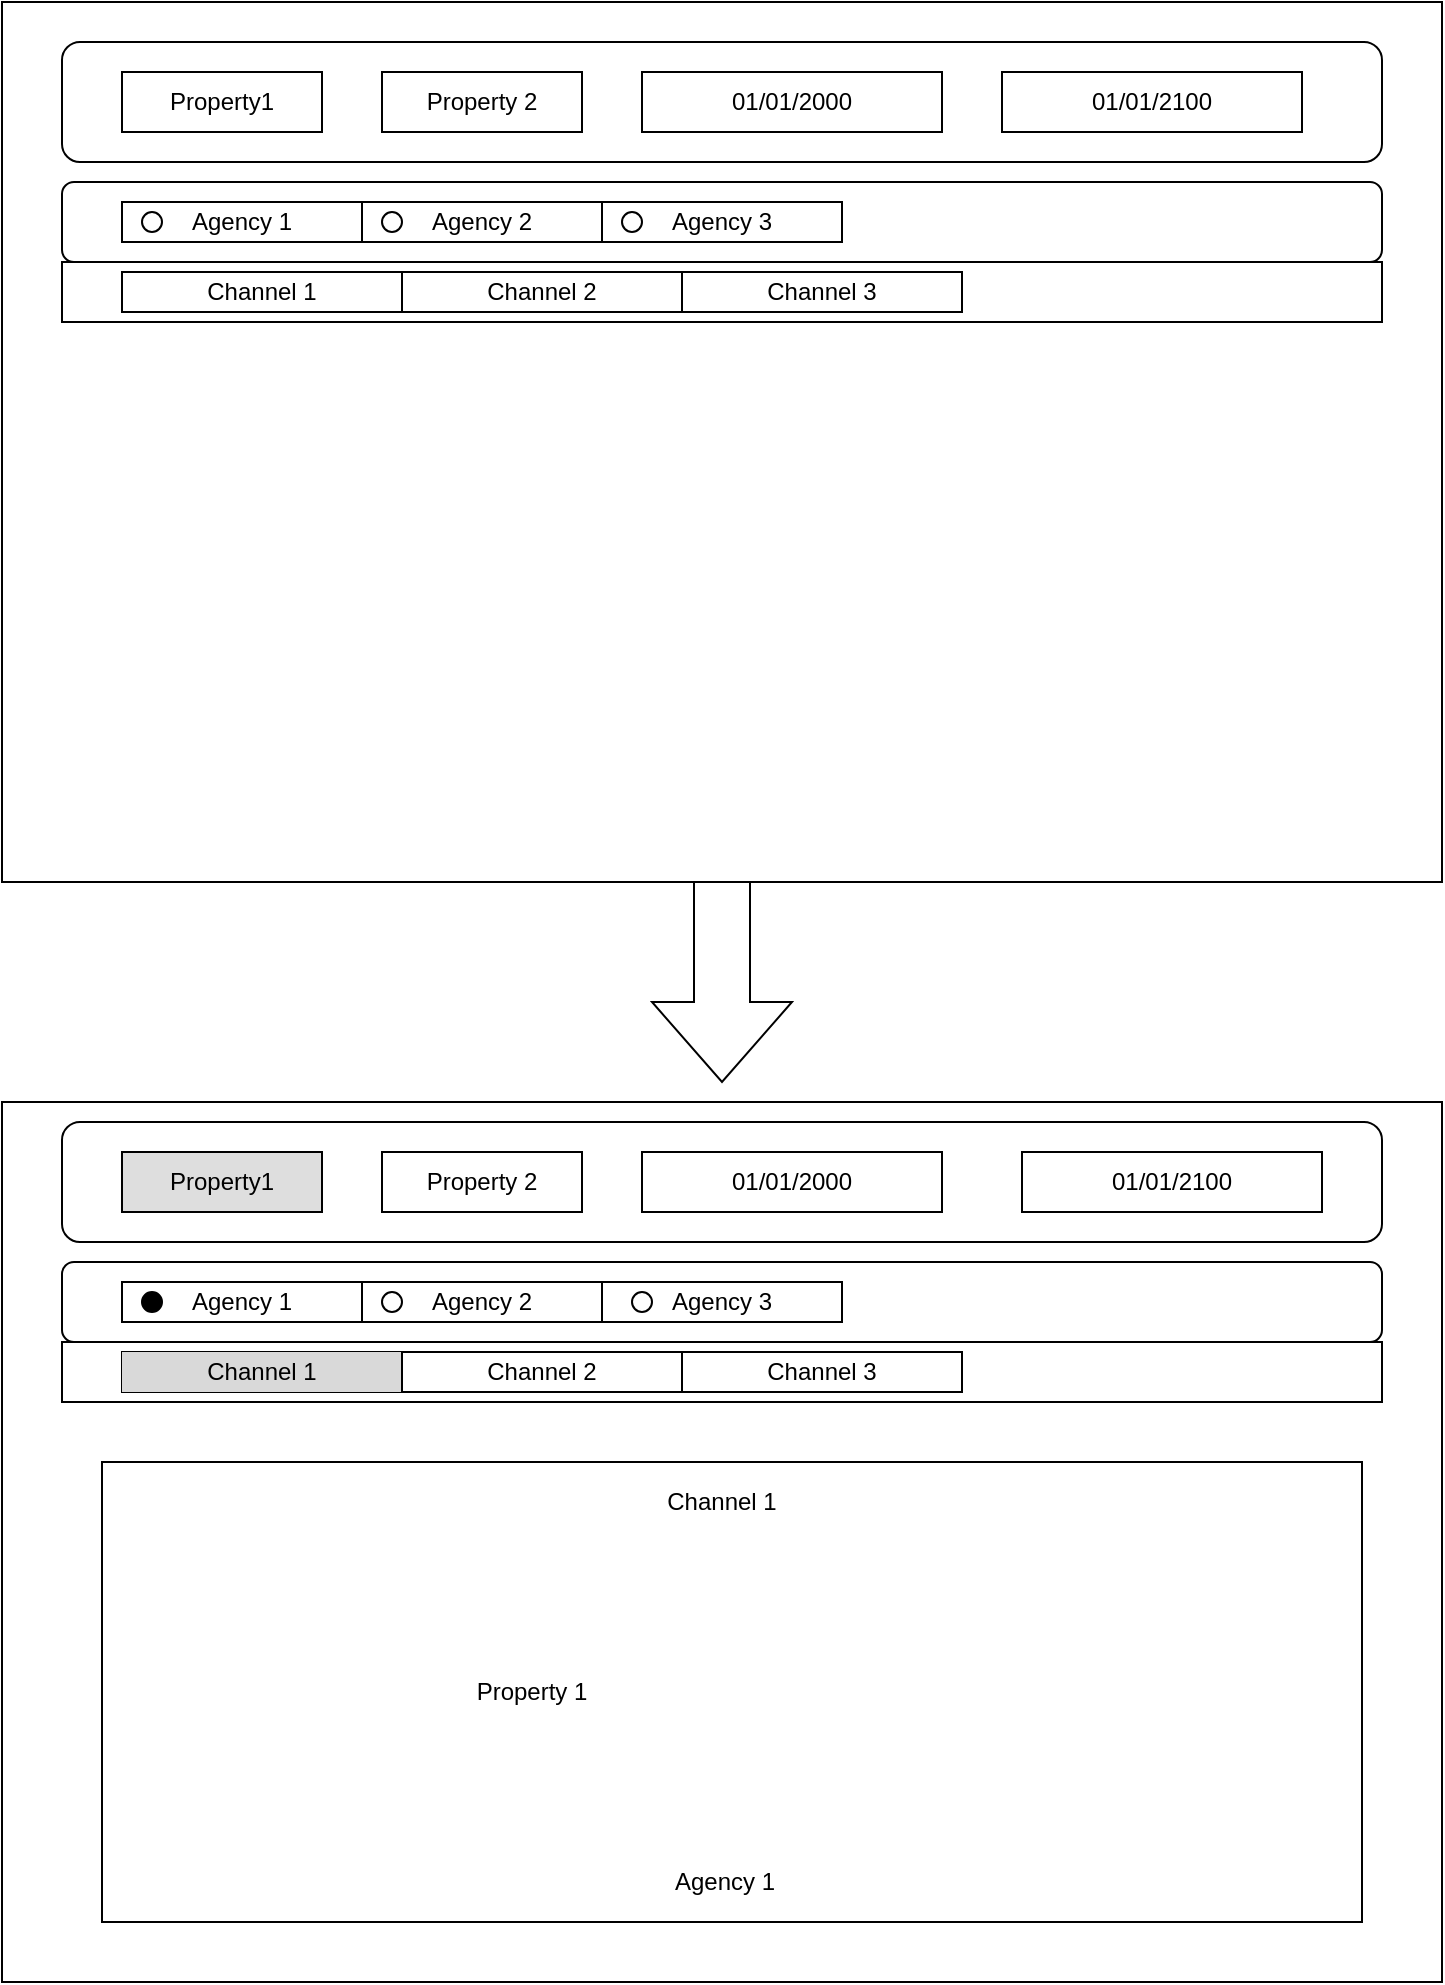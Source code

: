 <mxfile version="14.6.1" type="device"><diagram id="_Pn19sHTRpIWjgfP1pRP" name="Page-1"><mxGraphModel dx="868" dy="516" grid="1" gridSize="10" guides="1" tooltips="1" connect="1" arrows="1" fold="1" page="1" pageScale="1" pageWidth="827" pageHeight="1169" math="0" shadow="0"><root><mxCell id="0"/><mxCell id="1" parent="0"/><mxCell id="cfULxYiyo_K7_qqDhtrZ-1" value="" style="rounded=0;whiteSpace=wrap;html=1;" vertex="1" parent="1"><mxGeometry x="80" y="40" width="720" height="440" as="geometry"/></mxCell><mxCell id="cfULxYiyo_K7_qqDhtrZ-2" value="" style="rounded=1;whiteSpace=wrap;html=1;" vertex="1" parent="1"><mxGeometry x="110" y="60" width="660" height="60" as="geometry"/></mxCell><mxCell id="cfULxYiyo_K7_qqDhtrZ-3" value="" style="rounded=0;whiteSpace=wrap;html=1;" vertex="1" parent="1"><mxGeometry x="140" y="75" width="100" height="30" as="geometry"/></mxCell><mxCell id="cfULxYiyo_K7_qqDhtrZ-4" value="" style="rounded=0;whiteSpace=wrap;html=1;" vertex="1" parent="1"><mxGeometry x="270" y="75" width="100" height="30" as="geometry"/></mxCell><mxCell id="cfULxYiyo_K7_qqDhtrZ-5" value="" style="rounded=0;whiteSpace=wrap;html=1;" vertex="1" parent="1"><mxGeometry x="400" y="75" width="150" height="30" as="geometry"/></mxCell><mxCell id="cfULxYiyo_K7_qqDhtrZ-6" value="" style="rounded=0;whiteSpace=wrap;html=1;" vertex="1" parent="1"><mxGeometry x="580" y="75" width="150" height="30" as="geometry"/></mxCell><mxCell id="cfULxYiyo_K7_qqDhtrZ-7" value="01/01/2100" style="text;html=1;strokeColor=none;fillColor=none;align=center;verticalAlign=middle;whiteSpace=wrap;rounded=0;" vertex="1" parent="1"><mxGeometry x="580" y="80" width="150" height="20" as="geometry"/></mxCell><mxCell id="cfULxYiyo_K7_qqDhtrZ-8" value="01/01/2000" style="text;html=1;strokeColor=none;fillColor=none;align=center;verticalAlign=middle;whiteSpace=wrap;rounded=0;" vertex="1" parent="1"><mxGeometry x="400" y="80" width="150" height="20" as="geometry"/></mxCell><mxCell id="cfULxYiyo_K7_qqDhtrZ-9" value="Property&amp;nbsp;2" style="text;html=1;strokeColor=none;fillColor=none;align=center;verticalAlign=middle;whiteSpace=wrap;rounded=0;" vertex="1" parent="1"><mxGeometry x="270" y="80" width="100" height="20" as="geometry"/></mxCell><mxCell id="cfULxYiyo_K7_qqDhtrZ-10" value="Property1" style="text;html=1;strokeColor=none;fillColor=none;align=center;verticalAlign=middle;whiteSpace=wrap;rounded=0;" vertex="1" parent="1"><mxGeometry x="140" y="80" width="100" height="20" as="geometry"/></mxCell><mxCell id="cfULxYiyo_K7_qqDhtrZ-11" style="edgeStyle=orthogonalEdgeStyle;rounded=0;orthogonalLoop=1;jettySize=auto;html=1;exitX=0.5;exitY=1;exitDx=0;exitDy=0;" edge="1" parent="1" source="cfULxYiyo_K7_qqDhtrZ-8" target="cfULxYiyo_K7_qqDhtrZ-8"><mxGeometry relative="1" as="geometry"/></mxCell><mxCell id="cfULxYiyo_K7_qqDhtrZ-12" value="" style="rounded=1;whiteSpace=wrap;html=1;" vertex="1" parent="1"><mxGeometry x="110" y="130" width="660" height="40" as="geometry"/></mxCell><mxCell id="cfULxYiyo_K7_qqDhtrZ-14" value="" style="rounded=0;whiteSpace=wrap;html=1;" vertex="1" parent="1"><mxGeometry x="260" y="140" width="120" height="20" as="geometry"/></mxCell><mxCell id="cfULxYiyo_K7_qqDhtrZ-15" value="" style="rounded=0;whiteSpace=wrap;html=1;" vertex="1" parent="1"><mxGeometry x="140" y="140" width="120" height="20" as="geometry"/></mxCell><mxCell id="cfULxYiyo_K7_qqDhtrZ-16" value="" style="rounded=0;whiteSpace=wrap;html=1;" vertex="1" parent="1"><mxGeometry x="380" y="140" width="120" height="20" as="geometry"/></mxCell><mxCell id="cfULxYiyo_K7_qqDhtrZ-17" value="" style="ellipse;whiteSpace=wrap;html=1;aspect=fixed;" vertex="1" parent="1"><mxGeometry x="150" y="145" width="10" height="10" as="geometry"/></mxCell><mxCell id="cfULxYiyo_K7_qqDhtrZ-18" value="" style="ellipse;whiteSpace=wrap;html=1;aspect=fixed;" vertex="1" parent="1"><mxGeometry x="390" y="145" width="10" height="10" as="geometry"/></mxCell><mxCell id="cfULxYiyo_K7_qqDhtrZ-19" value="" style="ellipse;whiteSpace=wrap;html=1;aspect=fixed;" vertex="1" parent="1"><mxGeometry x="270" y="145" width="10" height="10" as="geometry"/></mxCell><mxCell id="cfULxYiyo_K7_qqDhtrZ-23" value="Agency 1" style="text;html=1;strokeColor=none;fillColor=none;align=center;verticalAlign=middle;whiteSpace=wrap;rounded=0;" vertex="1" parent="1"><mxGeometry x="160" y="140" width="80" height="20" as="geometry"/></mxCell><mxCell id="cfULxYiyo_K7_qqDhtrZ-24" value="Agency 3" style="text;html=1;strokeColor=none;fillColor=none;align=center;verticalAlign=middle;whiteSpace=wrap;rounded=0;" vertex="1" parent="1"><mxGeometry x="400" y="140" width="80" height="20" as="geometry"/></mxCell><mxCell id="cfULxYiyo_K7_qqDhtrZ-25" value="Agency 2" style="text;html=1;strokeColor=none;fillColor=none;align=center;verticalAlign=middle;whiteSpace=wrap;rounded=0;" vertex="1" parent="1"><mxGeometry x="280" y="140" width="80" height="20" as="geometry"/></mxCell><mxCell id="cfULxYiyo_K7_qqDhtrZ-26" value="" style="rounded=0;whiteSpace=wrap;html=1;" vertex="1" parent="1"><mxGeometry x="110" y="170" width="660" height="30" as="geometry"/></mxCell><mxCell id="cfULxYiyo_K7_qqDhtrZ-27" value="" style="rounded=0;whiteSpace=wrap;html=1;" vertex="1" parent="1"><mxGeometry x="140" y="175" width="140" height="20" as="geometry"/></mxCell><mxCell id="cfULxYiyo_K7_qqDhtrZ-28" value="" style="rounded=0;whiteSpace=wrap;html=1;" vertex="1" parent="1"><mxGeometry x="420" y="175" width="140" height="20" as="geometry"/></mxCell><mxCell id="cfULxYiyo_K7_qqDhtrZ-29" value="" style="rounded=0;whiteSpace=wrap;html=1;" vertex="1" parent="1"><mxGeometry x="280" y="175" width="140" height="20" as="geometry"/></mxCell><mxCell id="cfULxYiyo_K7_qqDhtrZ-30" value="Channel 1" style="text;html=1;strokeColor=none;fillColor=none;align=center;verticalAlign=middle;whiteSpace=wrap;rounded=0;" vertex="1" parent="1"><mxGeometry x="140" y="175" width="140" height="20" as="geometry"/></mxCell><mxCell id="cfULxYiyo_K7_qqDhtrZ-31" value="Channel 3" style="text;html=1;strokeColor=none;fillColor=none;align=center;verticalAlign=middle;whiteSpace=wrap;rounded=0;" vertex="1" parent="1"><mxGeometry x="420" y="175" width="140" height="20" as="geometry"/></mxCell><mxCell id="cfULxYiyo_K7_qqDhtrZ-32" value="Channel 2" style="text;html=1;strokeColor=none;fillColor=none;align=center;verticalAlign=middle;whiteSpace=wrap;rounded=0;" vertex="1" parent="1"><mxGeometry x="280" y="175" width="140" height="20" as="geometry"/></mxCell><mxCell id="cfULxYiyo_K7_qqDhtrZ-33" value="" style="shape=image;html=1;verticalAlign=top;verticalLabelPosition=bottom;labelBackgroundColor=#ffffff;imageAspect=0;aspect=fixed;image=https://cdn4.iconfinder.com/data/icons/internet-security-flat-2/32/Internet_arrow_Click_user_interface_pointer_cursor-128.png" vertex="1" parent="1"><mxGeometry x="250" y="175" width="30" height="30" as="geometry"/></mxCell><mxCell id="cfULxYiyo_K7_qqDhtrZ-34" value="" style="html=1;shadow=0;dashed=0;align=center;verticalAlign=middle;shape=mxgraph.arrows2.arrow;dy=0.6;dx=40;direction=south;notch=0;" vertex="1" parent="1"><mxGeometry x="405" y="480" width="70" height="100" as="geometry"/></mxCell><mxCell id="cfULxYiyo_K7_qqDhtrZ-35" value="" style="rounded=0;whiteSpace=wrap;html=1;" vertex="1" parent="1"><mxGeometry x="80" y="590" width="720" height="440" as="geometry"/></mxCell><mxCell id="cfULxYiyo_K7_qqDhtrZ-47" value="" style="rounded=1;whiteSpace=wrap;html=1;" vertex="1" parent="1"><mxGeometry x="110" y="600" width="660" height="60" as="geometry"/></mxCell><mxCell id="cfULxYiyo_K7_qqDhtrZ-48" value="" style="rounded=0;whiteSpace=wrap;html=1;fillColor=#DEDEDE;" vertex="1" parent="1"><mxGeometry x="140" y="615" width="100" height="30" as="geometry"/></mxCell><mxCell id="cfULxYiyo_K7_qqDhtrZ-49" value="" style="rounded=0;whiteSpace=wrap;html=1;" vertex="1" parent="1"><mxGeometry x="400" y="615" width="150" height="30" as="geometry"/></mxCell><mxCell id="cfULxYiyo_K7_qqDhtrZ-51" value="01/01/2000" style="text;html=1;strokeColor=none;fillColor=none;align=center;verticalAlign=middle;whiteSpace=wrap;rounded=0;" vertex="1" parent="1"><mxGeometry x="400" y="620" width="150" height="20" as="geometry"/></mxCell><mxCell id="cfULxYiyo_K7_qqDhtrZ-53" value="Property1" style="text;html=1;strokeColor=none;fillColor=none;align=center;verticalAlign=middle;whiteSpace=wrap;rounded=0;" vertex="1" parent="1"><mxGeometry x="140" y="620" width="100" height="20" as="geometry"/></mxCell><mxCell id="cfULxYiyo_K7_qqDhtrZ-54" value="" style="rounded=0;whiteSpace=wrap;html=1;" vertex="1" parent="1"><mxGeometry x="270" y="615" width="100" height="30" as="geometry"/></mxCell><mxCell id="cfULxYiyo_K7_qqDhtrZ-55" value="Property&amp;nbsp;2" style="text;html=1;strokeColor=none;fillColor=none;align=center;verticalAlign=middle;whiteSpace=wrap;rounded=0;" vertex="1" parent="1"><mxGeometry x="270" y="620" width="100" height="20" as="geometry"/></mxCell><mxCell id="cfULxYiyo_K7_qqDhtrZ-60" value="" style="rounded=1;whiteSpace=wrap;html=1;" vertex="1" parent="1"><mxGeometry x="110" y="670" width="660" height="40" as="geometry"/></mxCell><mxCell id="cfULxYiyo_K7_qqDhtrZ-61" value="" style="rounded=0;whiteSpace=wrap;html=1;" vertex="1" parent="1"><mxGeometry x="260" y="680" width="120" height="20" as="geometry"/></mxCell><mxCell id="cfULxYiyo_K7_qqDhtrZ-62" value="" style="rounded=0;whiteSpace=wrap;html=1;" vertex="1" parent="1"><mxGeometry x="140" y="680" width="120" height="20" as="geometry"/></mxCell><mxCell id="cfULxYiyo_K7_qqDhtrZ-63" value="" style="rounded=0;whiteSpace=wrap;html=1;" vertex="1" parent="1"><mxGeometry x="380" y="680" width="120" height="20" as="geometry"/></mxCell><mxCell id="cfULxYiyo_K7_qqDhtrZ-64" value="Agency 1" style="text;html=1;strokeColor=none;fillColor=none;align=center;verticalAlign=middle;whiteSpace=wrap;rounded=0;" vertex="1" parent="1"><mxGeometry x="160" y="680" width="80" height="20" as="geometry"/></mxCell><mxCell id="cfULxYiyo_K7_qqDhtrZ-65" value="Agency 3" style="text;html=1;strokeColor=none;fillColor=none;align=center;verticalAlign=middle;whiteSpace=wrap;rounded=0;" vertex="1" parent="1"><mxGeometry x="400" y="680" width="80" height="20" as="geometry"/></mxCell><mxCell id="cfULxYiyo_K7_qqDhtrZ-66" value="Agency 2" style="text;html=1;strokeColor=none;fillColor=none;align=center;verticalAlign=middle;whiteSpace=wrap;rounded=0;" vertex="1" parent="1"><mxGeometry x="280" y="680" width="80" height="20" as="geometry"/></mxCell><mxCell id="cfULxYiyo_K7_qqDhtrZ-67" value="" style="ellipse;whiteSpace=wrap;html=1;aspect=fixed;fillColor=#000000;" vertex="1" parent="1"><mxGeometry x="150" y="685" width="10" height="10" as="geometry"/></mxCell><mxCell id="cfULxYiyo_K7_qqDhtrZ-72" value="" style="ellipse;whiteSpace=wrap;html=1;aspect=fixed;fillColor=#FFFFFF;" vertex="1" parent="1"><mxGeometry x="270" y="685" width="10" height="10" as="geometry"/></mxCell><mxCell id="cfULxYiyo_K7_qqDhtrZ-73" value="" style="ellipse;whiteSpace=wrap;html=1;aspect=fixed;fillColor=#FFFFFF;" vertex="1" parent="1"><mxGeometry x="395" y="685" width="10" height="10" as="geometry"/></mxCell><mxCell id="cfULxYiyo_K7_qqDhtrZ-74" value="" style="shape=image;html=1;verticalAlign=top;verticalLabelPosition=bottom;labelBackgroundColor=#ffffff;imageAspect=0;aspect=fixed;image=https://cdn4.iconfinder.com/data/icons/internet-security-flat-2/32/Internet_arrow_Click_user_interface_pointer_cursor-128.png;fillColor=#FFFFFF;" vertex="1" parent="1"><mxGeometry x="150" y="140" width="30" height="30" as="geometry"/></mxCell><mxCell id="cfULxYiyo_K7_qqDhtrZ-75" value="" style="rounded=0;whiteSpace=wrap;html=1;" vertex="1" parent="1"><mxGeometry x="110" y="710" width="660" height="30" as="geometry"/></mxCell><mxCell id="cfULxYiyo_K7_qqDhtrZ-79" value="" style="rounded=0;whiteSpace=wrap;html=1;fillColor=#FFFFFF;" vertex="1" parent="1"><mxGeometry x="140" y="715" width="140" height="20" as="geometry"/></mxCell><mxCell id="cfULxYiyo_K7_qqDhtrZ-80" value="Channel 1" style="text;html=1;strokeColor=none;align=center;verticalAlign=middle;whiteSpace=wrap;rounded=0;fillColor=#D9D9D9;" vertex="1" parent="1"><mxGeometry x="140" y="715" width="140" height="20" as="geometry"/></mxCell><mxCell id="cfULxYiyo_K7_qqDhtrZ-84" value="" style="rounded=0;whiteSpace=wrap;html=1;fillColor=#FFFFFF;" vertex="1" parent="1"><mxGeometry x="280" y="715" width="140" height="20" as="geometry"/></mxCell><mxCell id="cfULxYiyo_K7_qqDhtrZ-85" value="Channel 2" style="text;html=1;strokeColor=none;fillColor=none;align=center;verticalAlign=middle;whiteSpace=wrap;rounded=0;" vertex="1" parent="1"><mxGeometry x="280" y="715" width="140" height="20" as="geometry"/></mxCell><mxCell id="cfULxYiyo_K7_qqDhtrZ-86" value="" style="rounded=0;whiteSpace=wrap;html=1;fillColor=#FFFFFF;" vertex="1" parent="1"><mxGeometry x="420" y="715" width="140" height="20" as="geometry"/></mxCell><mxCell id="cfULxYiyo_K7_qqDhtrZ-87" value="Channel 3" style="text;html=1;strokeColor=none;fillColor=none;align=center;verticalAlign=middle;whiteSpace=wrap;rounded=0;" vertex="1" parent="1"><mxGeometry x="420" y="715" width="140" height="20" as="geometry"/></mxCell><mxCell id="cfULxYiyo_K7_qqDhtrZ-88" value="" style="rounded=0;whiteSpace=wrap;html=1;fillColor=#FFFFFF;" vertex="1" parent="1"><mxGeometry x="130" y="770" width="630" height="230" as="geometry"/></mxCell><mxCell id="cfULxYiyo_K7_qqDhtrZ-89" value="" style="shape=image;html=1;verticalAlign=top;verticalLabelPosition=bottom;labelBackgroundColor=#ffffff;imageAspect=0;aspect=fixed;image=https://cdn4.iconfinder.com/data/icons/iphone-calculator-shopping-report/128/barChart.png;fillColor=#FFFFFF;" vertex="1" parent="1"><mxGeometry x="355" y="800" width="170" height="170" as="geometry"/></mxCell><mxCell id="cfULxYiyo_K7_qqDhtrZ-90" value="Channel 1" style="text;html=1;strokeColor=none;fillColor=none;align=center;verticalAlign=middle;whiteSpace=wrap;rounded=0;" vertex="1" parent="1"><mxGeometry x="410" y="780" width="60" height="20" as="geometry"/></mxCell><mxCell id="cfULxYiyo_K7_qqDhtrZ-91" value="Agency 1" style="text;html=1;strokeColor=none;fillColor=none;align=center;verticalAlign=middle;whiteSpace=wrap;rounded=0;" vertex="1" parent="1"><mxGeometry x="414" y="970" width="55" height="20" as="geometry"/></mxCell><mxCell id="cfULxYiyo_K7_qqDhtrZ-92" value="" style="shape=image;html=1;verticalAlign=top;verticalLabelPosition=bottom;labelBackgroundColor=#ffffff;imageAspect=0;aspect=fixed;image=https://cdn4.iconfinder.com/data/icons/internet-security-flat-2/32/Internet_arrow_Click_user_interface_pointer_cursor-128.png;fillColor=#FFFFFF;" vertex="1" parent="1"><mxGeometry x="212" y="80" width="28" height="28" as="geometry"/></mxCell><mxCell id="cfULxYiyo_K7_qqDhtrZ-93" value="Property 1" style="text;html=1;strokeColor=none;fillColor=none;align=center;verticalAlign=middle;whiteSpace=wrap;rounded=0;" vertex="1" parent="1"><mxGeometry x="310" y="875" width="70" height="20" as="geometry"/></mxCell><mxCell id="cfULxYiyo_K7_qqDhtrZ-94" value="" style="rounded=0;whiteSpace=wrap;html=1;" vertex="1" parent="1"><mxGeometry x="590" y="615" width="150" height="30" as="geometry"/></mxCell><mxCell id="cfULxYiyo_K7_qqDhtrZ-95" value="01/01/2100" style="text;html=1;strokeColor=none;fillColor=none;align=center;verticalAlign=middle;whiteSpace=wrap;rounded=0;" vertex="1" parent="1"><mxGeometry x="590" y="620" width="150" height="20" as="geometry"/></mxCell></root></mxGraphModel></diagram></mxfile>